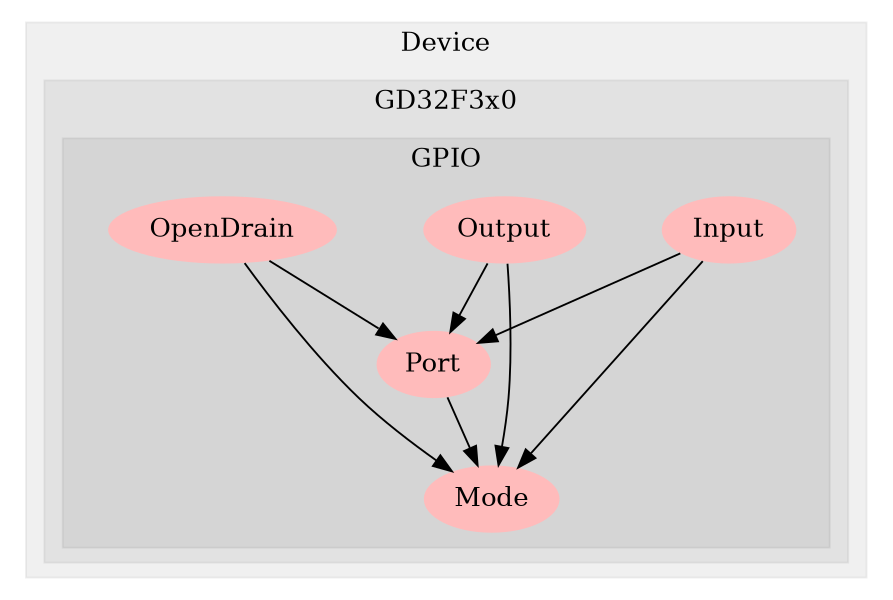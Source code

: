 digraph G {
size="6,4";
ratio="fill";
subgraph cluster_0 {
label="Device";
color="#0000000F";
style="filled";
subgraph cluster_1 {
label="GD32F3x0";
color="#0000000F";
style="filled";
subgraph cluster_2 {
label="GPIO";
color="#0000000F";
style="filled";
u0[label="Input",style="filled",fillcolor="#ffbbbb",penwidth="0"];
u1[label="Mode",style="filled",fillcolor="#ffbbbb",penwidth="0"];
u2[label="Output",style="filled",fillcolor="#ffbbbb",penwidth="0"];
u3[label="OpenDrain",style="filled",fillcolor="#ffbbbb",penwidth="0"];
u4[label="Port",style="filled",fillcolor="#ffbbbb",penwidth="0"];

}

}

}
u0 -> u1;
u0 -> u4;
u2 -> u1;
u2 -> u4;
u3 -> u1;
u3 -> u4;
u4 -> u1;

}
